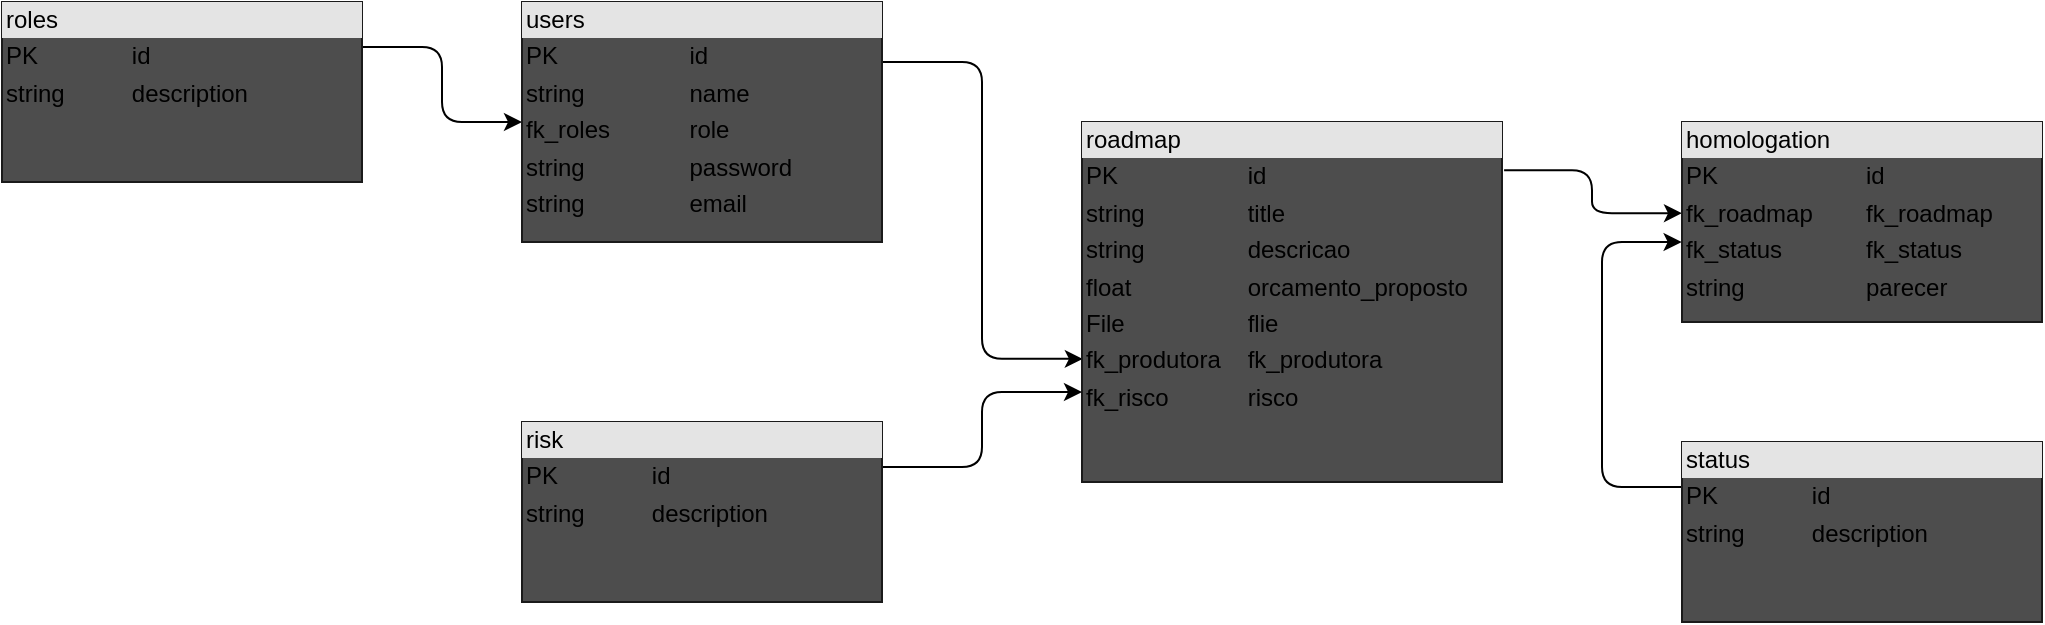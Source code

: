 <mxfile>
    <diagram id="H1pSOAQZkZ5DOLWlRi9D" name="Page-1">
        <mxGraphModel dx="1040" dy="584" grid="1" gridSize="10" guides="1" tooltips="1" connect="1" arrows="1" fold="1" page="1" pageScale="1" pageWidth="850" pageHeight="1100" math="0" shadow="0">
            <root>
                <mxCell id="0"/>
                <mxCell id="1" parent="0"/>
                <mxCell id="8" style="edgeStyle=orthogonalEdgeStyle;html=1;exitX=1;exitY=0.25;exitDx=0;exitDy=0;entryX=0;entryY=0.5;entryDx=0;entryDy=0;fontColor=#1A1A1A;" edge="1" parent="1" source="2" target="3">
                    <mxGeometry relative="1" as="geometry"/>
                </mxCell>
                <mxCell id="2" value="&lt;div style=&quot;box-sizing:border-box;width:100%;background:#e4e4e4;padding:2px;&quot;&gt;roles&lt;/div&gt;&lt;table style=&quot;width:100%;font-size:1em;&quot; cellpadding=&quot;2&quot; cellspacing=&quot;0&quot;&gt;&lt;tbody&gt;&lt;tr&gt;&lt;td&gt;PK&lt;/td&gt;&lt;td&gt;id&lt;/td&gt;&lt;/tr&gt;&lt;tr&gt;&lt;td&gt;string&lt;/td&gt;&lt;td&gt;description&lt;br&gt;&lt;/td&gt;&lt;/tr&gt;&lt;tr&gt;&lt;td&gt;&lt;/td&gt;&lt;td&gt;&lt;br&gt;&lt;/td&gt;&lt;/tr&gt;&lt;/tbody&gt;&lt;/table&gt;" style="verticalAlign=top;align=left;overflow=fill;html=1;fillStyle=solid;fillColor=#4D4D4D;portConstraintRotation=0;fontColor=#000000;strokeColor=#1A1A1A;" vertex="1" parent="1">
                    <mxGeometry x="60" y="170" width="180" height="90" as="geometry"/>
                </mxCell>
                <mxCell id="13" style="edgeStyle=orthogonalEdgeStyle;html=1;exitX=1;exitY=0.25;exitDx=0;exitDy=0;entryX=0.002;entryY=0.658;entryDx=0;entryDy=0;entryPerimeter=0;fontColor=#1A1A1A;" edge="1" parent="1" source="3" target="9">
                    <mxGeometry relative="1" as="geometry"/>
                </mxCell>
                <mxCell id="3" value="&lt;div style=&quot;box-sizing:border-box;width:100%;background:#e4e4e4;padding:2px;&quot;&gt;users&lt;/div&gt;&lt;table style=&quot;width:100%;font-size:1em;&quot; cellpadding=&quot;2&quot; cellspacing=&quot;0&quot;&gt;&lt;tbody&gt;&lt;tr&gt;&lt;td&gt;PK&lt;/td&gt;&lt;td&gt;id&lt;/td&gt;&lt;/tr&gt;&lt;tr&gt;&lt;td&gt;string&lt;/td&gt;&lt;td&gt;name&lt;br&gt;&lt;/td&gt;&lt;/tr&gt;&lt;tr&gt;&lt;td&gt;fk_roles&lt;/td&gt;&lt;td&gt;role&lt;/td&gt;&lt;/tr&gt;&lt;tr&gt;&lt;td&gt;string&lt;/td&gt;&lt;td&gt;password&lt;/td&gt;&lt;/tr&gt;&lt;tr&gt;&lt;td&gt;string&lt;/td&gt;&lt;td&gt;email&lt;/td&gt;&lt;/tr&gt;&lt;/tbody&gt;&lt;/table&gt;" style="verticalAlign=top;align=left;overflow=fill;html=1;fillStyle=solid;fillColor=#4D4D4D;portConstraintRotation=0;fontColor=#000000;strokeColor=#1A1A1A;" vertex="1" parent="1">
                    <mxGeometry x="320" y="170" width="180" height="120" as="geometry"/>
                </mxCell>
                <mxCell id="15" style="edgeStyle=orthogonalEdgeStyle;html=1;exitX=1.005;exitY=0.134;exitDx=0;exitDy=0;entryX=0;entryY=0.456;entryDx=0;entryDy=0;entryPerimeter=0;fontColor=#1A1A1A;exitPerimeter=0;" edge="1" parent="1" source="9" target="14">
                    <mxGeometry relative="1" as="geometry"/>
                </mxCell>
                <mxCell id="9" value="&lt;div style=&quot;box-sizing:border-box;width:100%;background:#e4e4e4;padding:2px;&quot;&gt;roadmap&lt;/div&gt;&lt;table style=&quot;width:100%;font-size:1em;&quot; cellpadding=&quot;2&quot; cellspacing=&quot;0&quot;&gt;&lt;tbody&gt;&lt;tr&gt;&lt;td&gt;PK&lt;/td&gt;&lt;td&gt;id&lt;/td&gt;&lt;/tr&gt;&lt;tr&gt;&lt;td&gt;string&lt;/td&gt;&lt;td&gt;title&lt;br&gt;&lt;/td&gt;&lt;/tr&gt;&lt;tr&gt;&lt;td&gt;string&lt;/td&gt;&lt;td&gt;descricao&lt;br&gt;&lt;/td&gt;&lt;/tr&gt;&lt;tr&gt;&lt;td&gt;float&lt;/td&gt;&lt;td&gt;orcamento_proposto&lt;/td&gt;&lt;/tr&gt;&lt;tr&gt;&lt;td&gt;File&lt;/td&gt;&lt;td&gt;flie&lt;/td&gt;&lt;/tr&gt;&lt;tr&gt;&lt;td&gt;fk_produtora&lt;/td&gt;&lt;td&gt;fk_produtora&lt;/td&gt;&lt;/tr&gt;&lt;tr&gt;&lt;td&gt;fk_risco&lt;/td&gt;&lt;td&gt;risco&lt;/td&gt;&lt;/tr&gt;&lt;/tbody&gt;&lt;/table&gt;" style="verticalAlign=top;align=left;overflow=fill;html=1;fillStyle=solid;fillColor=#4D4D4D;portConstraintRotation=0;fontColor=#000000;strokeColor=#1A1A1A;" vertex="1" parent="1">
                    <mxGeometry x="600" y="230" width="210" height="180" as="geometry"/>
                </mxCell>
                <mxCell id="12" style="edgeStyle=orthogonalEdgeStyle;html=1;exitX=1;exitY=0.25;exitDx=0;exitDy=0;entryX=0;entryY=0.75;entryDx=0;entryDy=0;fontColor=#1A1A1A;" edge="1" parent="1" source="10" target="9">
                    <mxGeometry relative="1" as="geometry"/>
                </mxCell>
                <mxCell id="10" value="&lt;div style=&quot;box-sizing:border-box;width:100%;background:#e4e4e4;padding:2px;&quot;&gt;risk&lt;/div&gt;&lt;table style=&quot;width:100%;font-size:1em;&quot; cellpadding=&quot;2&quot; cellspacing=&quot;0&quot;&gt;&lt;tbody&gt;&lt;tr&gt;&lt;td&gt;PK&lt;/td&gt;&lt;td&gt;id&lt;/td&gt;&lt;/tr&gt;&lt;tr&gt;&lt;td&gt;string&lt;/td&gt;&lt;td&gt;description&lt;br&gt;&lt;/td&gt;&lt;/tr&gt;&lt;tr&gt;&lt;td&gt;&lt;/td&gt;&lt;td&gt;&lt;br&gt;&lt;/td&gt;&lt;/tr&gt;&lt;/tbody&gt;&lt;/table&gt;" style="verticalAlign=top;align=left;overflow=fill;html=1;fillStyle=solid;fillColor=#4D4D4D;portConstraintRotation=0;fontColor=#000000;strokeColor=#1A1A1A;" vertex="1" parent="1">
                    <mxGeometry x="320" y="380" width="180" height="90" as="geometry"/>
                </mxCell>
                <mxCell id="14" value="&lt;div style=&quot;box-sizing:border-box;width:100%;background:#e4e4e4;padding:2px;&quot;&gt;homologation&lt;/div&gt;&lt;table style=&quot;width:100%;font-size:1em;&quot; cellpadding=&quot;2&quot; cellspacing=&quot;0&quot;&gt;&lt;tbody&gt;&lt;tr&gt;&lt;td&gt;PK&lt;/td&gt;&lt;td&gt;id&lt;/td&gt;&lt;/tr&gt;&lt;tr&gt;&lt;td&gt;fk_roadmap&lt;/td&gt;&lt;td&gt;fk_roadmap&lt;/td&gt;&lt;/tr&gt;&lt;tr&gt;&lt;td&gt;fk_status&lt;/td&gt;&lt;td&gt;fk_status&lt;/td&gt;&lt;/tr&gt;&lt;tr&gt;&lt;td&gt;string&lt;/td&gt;&lt;td&gt;parecer&lt;/td&gt;&lt;/tr&gt;&lt;tr&gt;&lt;td&gt;&lt;br&gt;&lt;/td&gt;&lt;td&gt;&lt;br&gt;&lt;/td&gt;&lt;/tr&gt;&lt;/tbody&gt;&lt;/table&gt;" style="verticalAlign=top;align=left;overflow=fill;html=1;fillStyle=solid;fillColor=#4D4D4D;portConstraintRotation=0;fontColor=#000000;strokeColor=#1A1A1A;" vertex="1" parent="1">
                    <mxGeometry x="900" y="230" width="180" height="100" as="geometry"/>
                </mxCell>
                <mxCell id="17" style="edgeStyle=orthogonalEdgeStyle;html=1;exitX=0;exitY=0.25;exitDx=0;exitDy=0;entryX=-0.001;entryY=0.6;entryDx=0;entryDy=0;entryPerimeter=0;fontColor=#1A1A1A;" edge="1" parent="1" source="16" target="14">
                    <mxGeometry relative="1" as="geometry">
                        <Array as="points">
                            <mxPoint x="860" y="413"/>
                            <mxPoint x="860" y="290"/>
                        </Array>
                    </mxGeometry>
                </mxCell>
                <mxCell id="16" value="&lt;div style=&quot;box-sizing:border-box;width:100%;background:#e4e4e4;padding:2px;&quot;&gt;status&lt;/div&gt;&lt;table style=&quot;width:100%;font-size:1em;&quot; cellpadding=&quot;2&quot; cellspacing=&quot;0&quot;&gt;&lt;tbody&gt;&lt;tr&gt;&lt;td&gt;PK&lt;/td&gt;&lt;td&gt;id&lt;/td&gt;&lt;/tr&gt;&lt;tr&gt;&lt;td&gt;string&lt;/td&gt;&lt;td&gt;description&lt;br&gt;&lt;/td&gt;&lt;/tr&gt;&lt;tr&gt;&lt;td&gt;&lt;/td&gt;&lt;td&gt;&lt;br&gt;&lt;/td&gt;&lt;/tr&gt;&lt;/tbody&gt;&lt;/table&gt;" style="verticalAlign=top;align=left;overflow=fill;html=1;fillStyle=solid;fillColor=#4D4D4D;portConstraintRotation=0;fontColor=#000000;strokeColor=#1A1A1A;" vertex="1" parent="1">
                    <mxGeometry x="900" y="390" width="180" height="90" as="geometry"/>
                </mxCell>
            </root>
        </mxGraphModel>
    </diagram>
</mxfile>